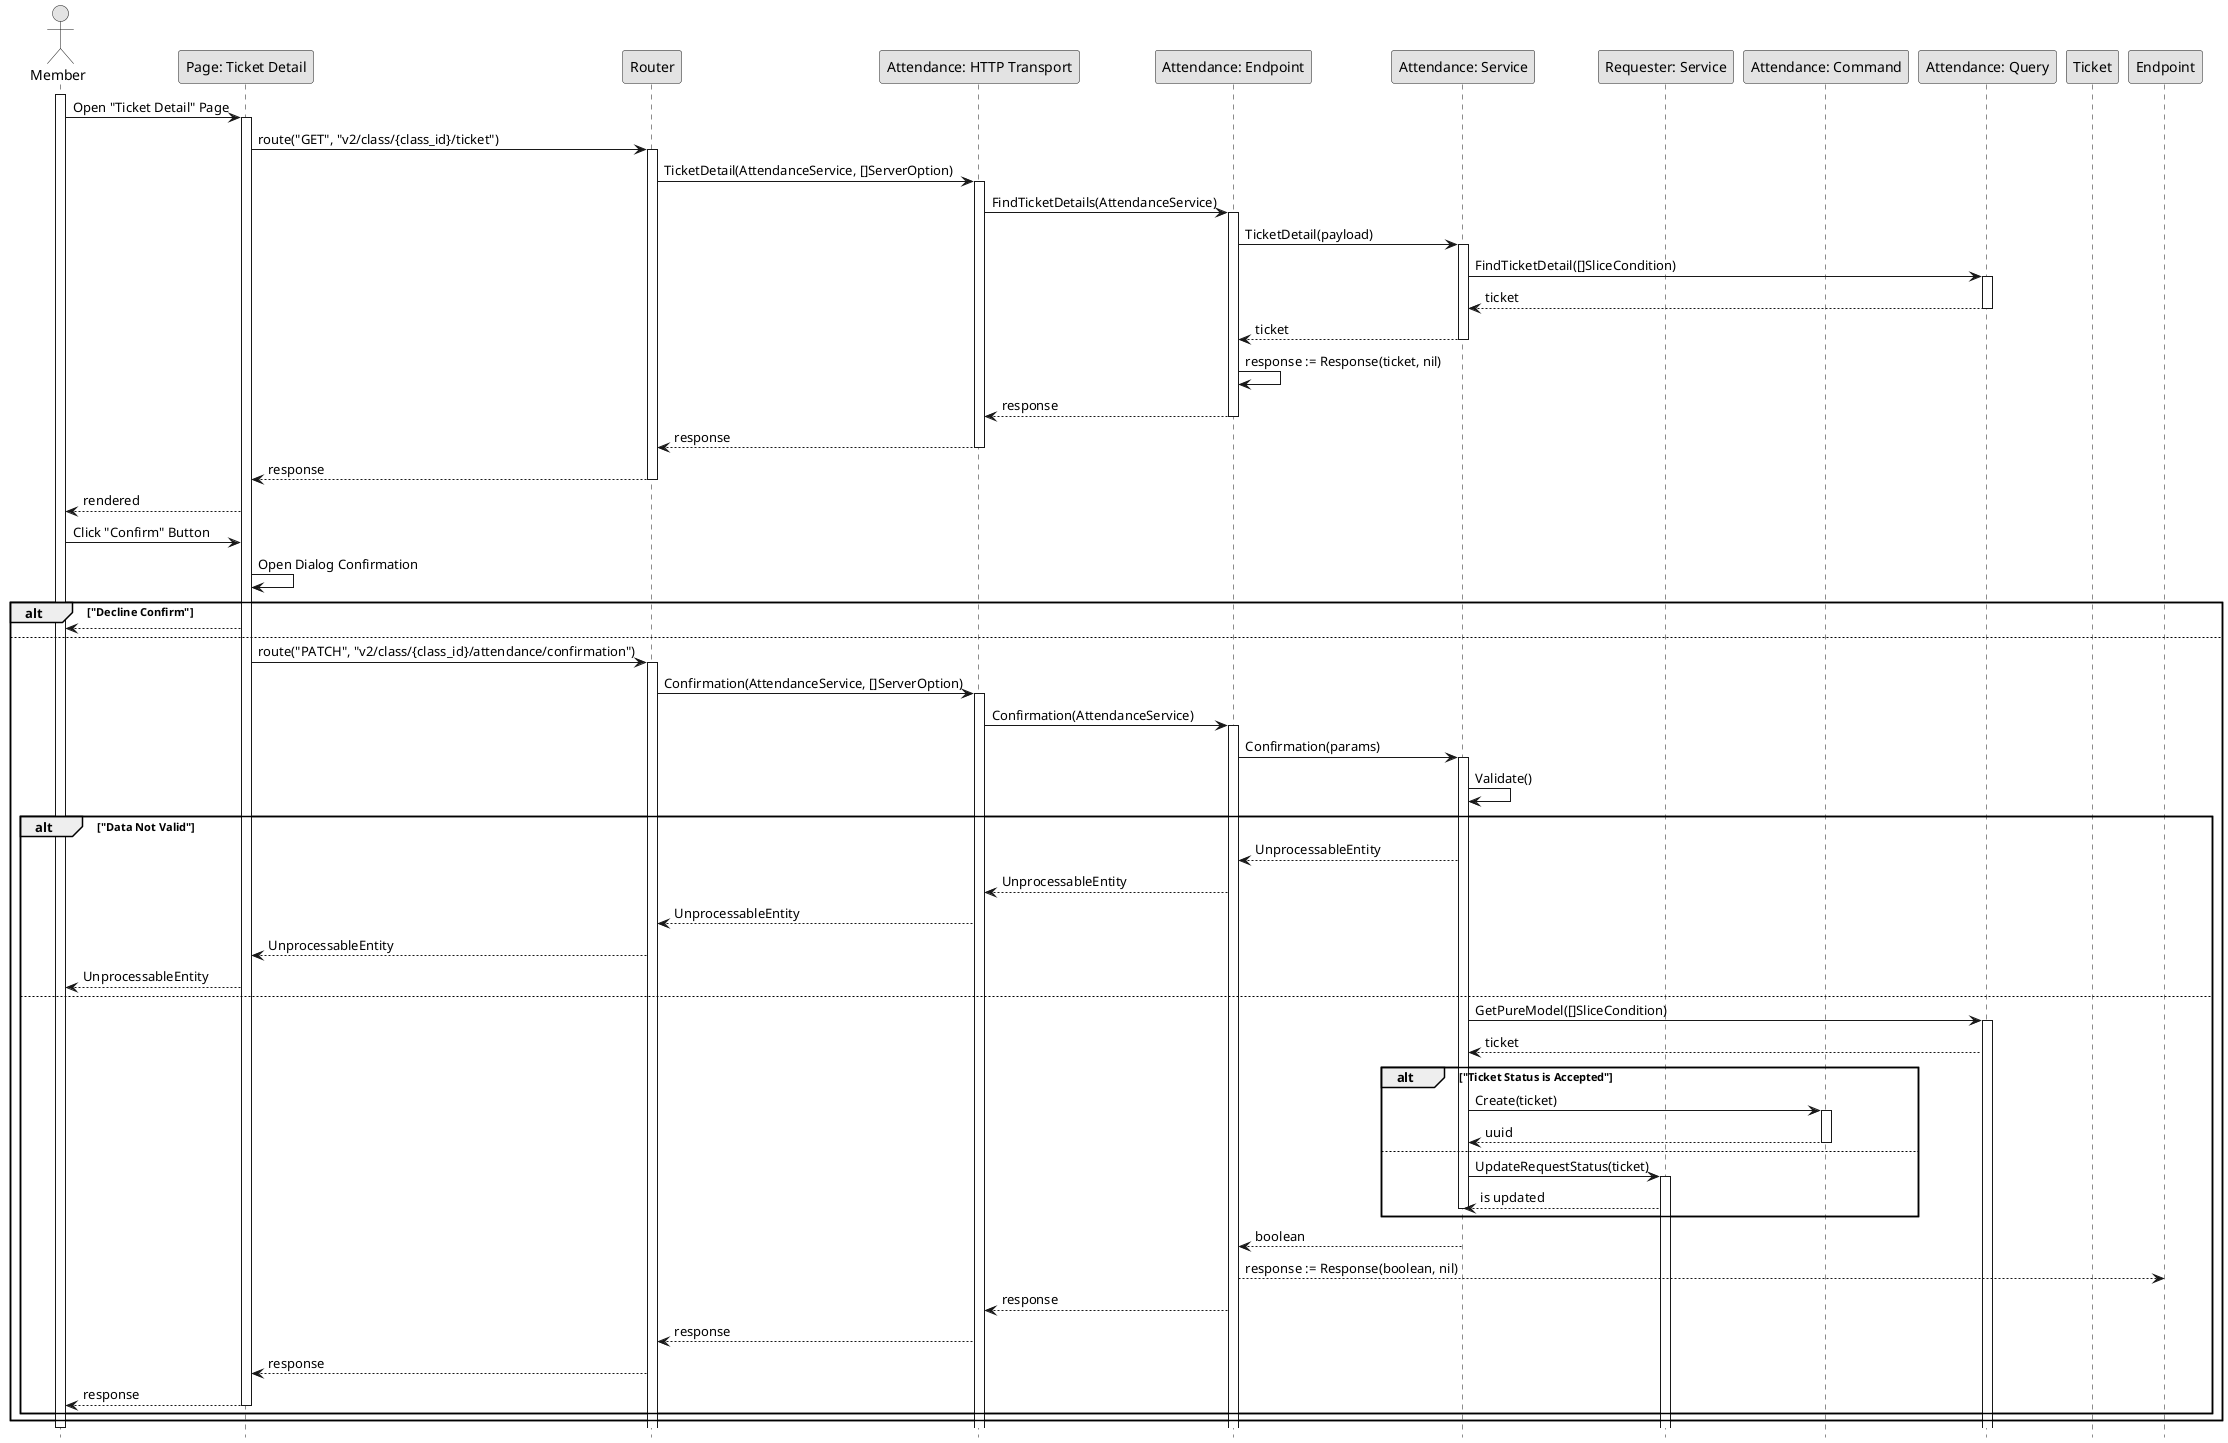 @startuml ConfirmAttendance

skinparam Monochrome true
skinparam Shadowing false
hide footbox

actor Member
participant "Page: Ticket Detail" as TicketDetailPage
participant "Router" as Router
participant "Attendance: HTTP Transport" as AttendanceHTTPTransport
participant "Attendance: Endpoint" as AttendanceEndpoint
participant "Attendance: Service" as AttendanceService
participant "Requester: Service" as RequesterService
participant "Attendance: Command" as AttendanceCommand
participant "Attendance: Query" as AttendanceQuery

activate Member

Member->TicketDetailPage: Open "Ticket Detail" Page
activate TicketDetailPage
TicketDetailPage->Router: route("GET", "v2/class/{class_id}/ticket")
activate Router
Router->AttendanceHTTPTransport: TicketDetail(AttendanceService, []ServerOption)
activate AttendanceHTTPTransport
AttendanceHTTPTransport->AttendanceEndpoint: FindTicketDetails(AttendanceService)
activate AttendanceEndpoint
AttendanceEndpoint->AttendanceService: TicketDetail(payload)
activate AttendanceService
AttendanceService->AttendanceQuery: FindTicketDetail([]SliceCondition)
activate AttendanceQuery
AttendanceQuery-->AttendanceService: ticket
deactivate AttendanceQuery
AttendanceService-->AttendanceEndpoint: ticket
deactivate AttendanceService
AttendanceEndpoint->AttendanceEndpoint: response := Response(ticket, nil)
AttendanceEndpoint-->AttendanceHTTPTransport: response
deactivate AttendanceEndpoint
AttendanceHTTPTransport-->Router: response
deactivate AttendanceHTTPTransport
Router-->TicketDetailPage: response
deactivate Router
TicketDetailPage-->Member: rendered

Member->TicketDetailPage: Click "Confirm" Button
TicketDetailPage->TicketDetailPage: Open Dialog Confirmation
deactivate Ticket


alt "Decline Confirm"
    TicketDetailPage-->Member
else
    TicketDetailPage->Router: route("PATCH", "v2/class/{class_id}/attendance/confirmation")
    activate Router
    Router->AttendanceHTTPTransport: Confirmation(AttendanceService, []ServerOption)
    activate AttendanceHTTPTransport
    AttendanceHTTPTransport->AttendanceEndpoint: Confirmation(AttendanceService)
    activate AttendanceEndpoint
    AttendanceEndpoint->AttendanceService: Confirmation(params)
    activate AttendanceService
    AttendanceService->AttendanceService: Validate()
    
    alt "Data Not Valid"
        AttendanceService-->AttendanceEndpoint: UnprocessableEntity
        AttendanceEndpoint-->AttendanceHTTPTransport: UnprocessableEntity
        AttendanceHTTPTransport-->Router: UnprocessableEntity
        Router-->TicketDetailPage: UnprocessableEntity
        TicketDetailPage-->Member: UnprocessableEntity
    else
        AttendanceService->AttendanceQuery: GetPureModel([]SliceCondition)
        activate AttendanceQuery
        AttendanceQuery-->AttendanceService: ticket

        alt "Ticket Status is Accepted"
            AttendanceService->AttendanceCommand: Create(ticket)
            activate AttendanceCommand
            AttendanceCommand-->AttendanceService: uuid
            deactivate AttendanceCommand
        else 
            AttendanceService->RequesterService: UpdateRequestStatus(ticket)
            activate RequesterService
            RequesterService-->AttendanceService: is updated
            deactivate AttendanceService
        end 

        AttendanceService-->AttendanceEndpoint: boolean
        AttendanceEndpoint-->Endpoint: response := Response(boolean, nil)
        AttendanceEndpoint-->AttendanceHTTPTransport: response
        AttendanceHTTPTransport-->Router: response
        Router-->TicketDetailPage: response
        TicketDetailPage-->Member: response
        deactivate TicketDetailPage
    end
end
deactivate Member

@enduml